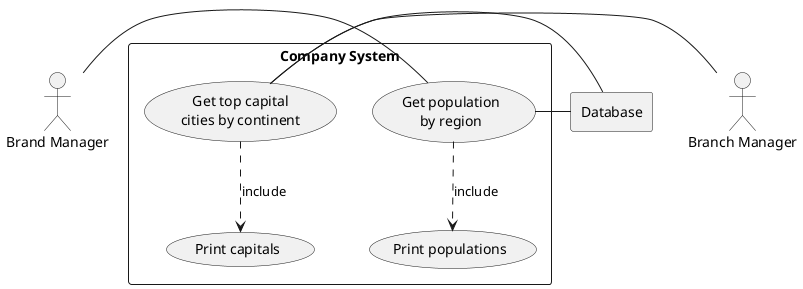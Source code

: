 @startuml

actor BM as "Brand Manager"

actor BR as "Branch Manager"

rectangle Database

rectangle "Company System" {
    usecase UC1 as "Get population
                    by region"
    usecase UCa as "Print populations"

    usecase UC2 as "Get top capital
    cities by continent"
    usecase UCb as "Print capitals"
    BM - UC1
    UC1 ..> UCa : include
    UC1 - Database

    BR - UC2
    UC2 ..> UCb : include
    UC2 - Database
}

@enduml